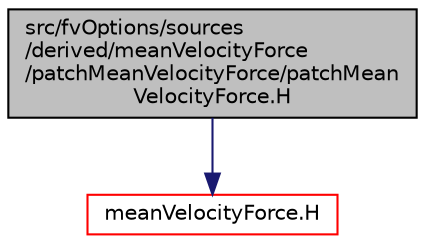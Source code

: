 digraph "src/fvOptions/sources/derived/meanVelocityForce/patchMeanVelocityForce/patchMeanVelocityForce.H"
{
  bgcolor="transparent";
  edge [fontname="Helvetica",fontsize="10",labelfontname="Helvetica",labelfontsize="10"];
  node [fontname="Helvetica",fontsize="10",shape=record];
  Node1 [label="src/fvOptions/sources\l/derived/meanVelocityForce\l/patchMeanVelocityForce/patchMean\lVelocityForce.H",height=0.2,width=0.4,color="black", fillcolor="grey75", style="filled", fontcolor="black"];
  Node1 -> Node2 [color="midnightblue",fontsize="10",style="solid",fontname="Helvetica"];
  Node2 [label="meanVelocityForce.H",height=0.2,width=0.4,color="red",URL="$a06429.html"];
}
